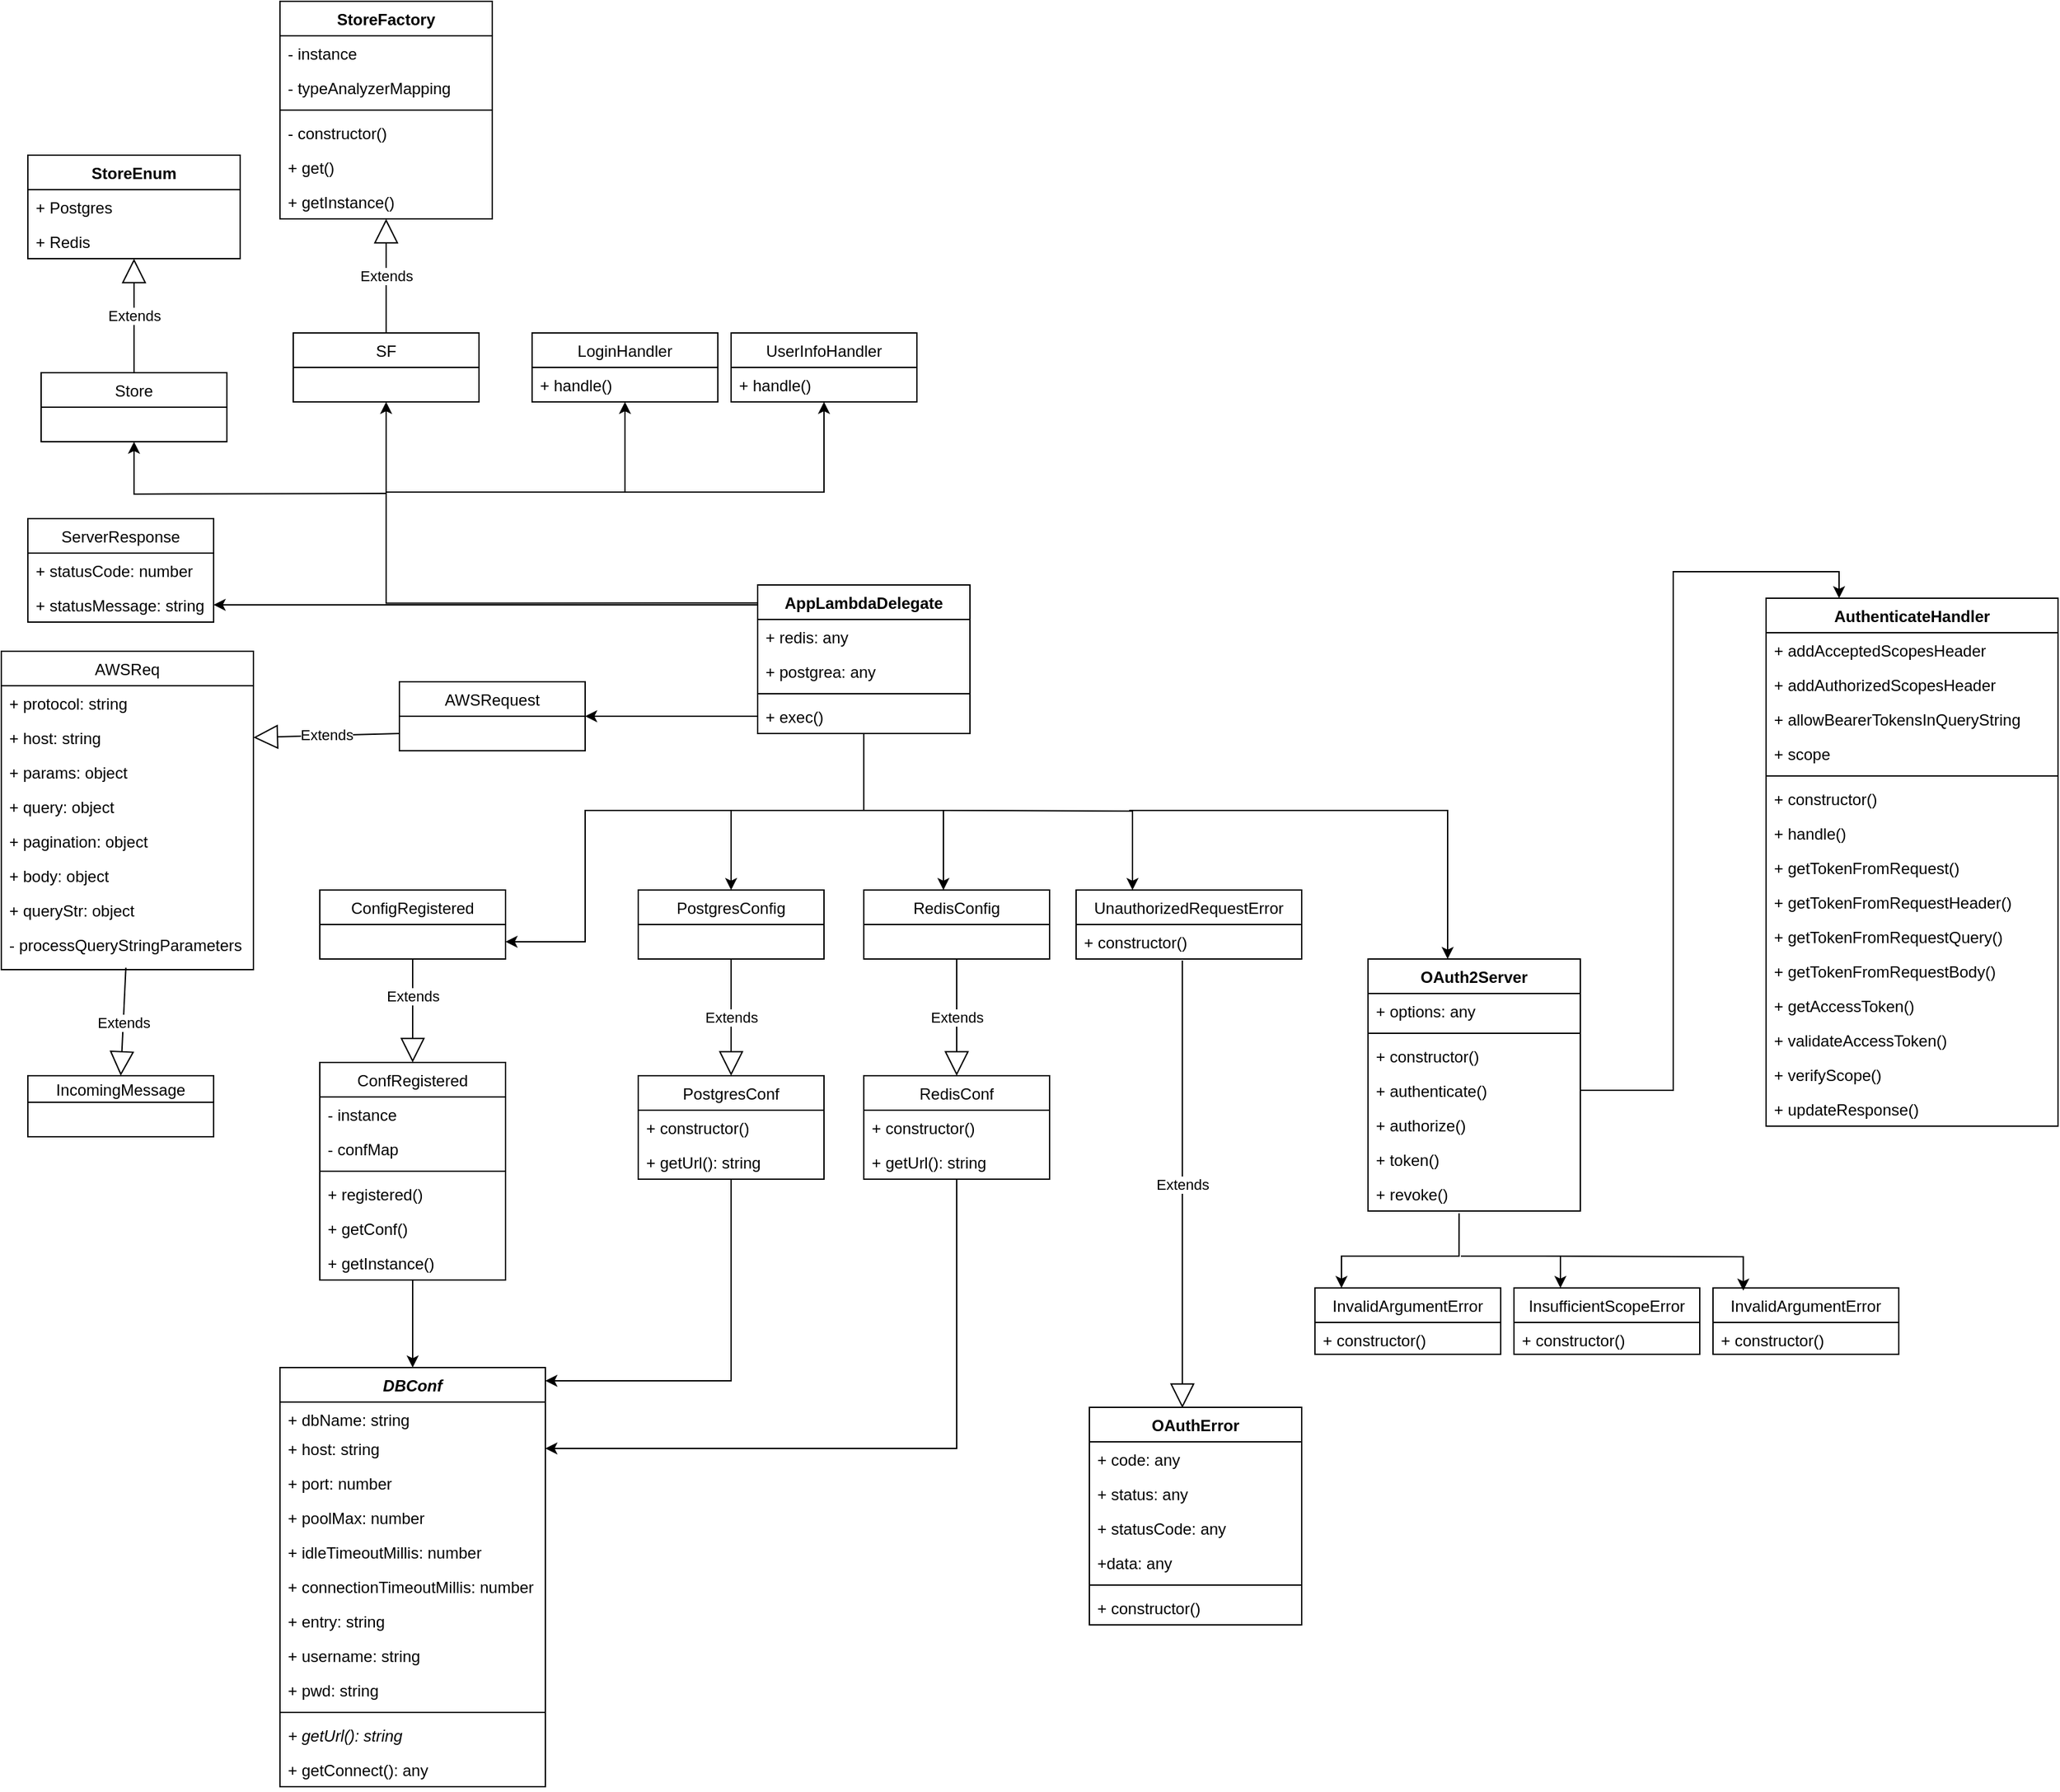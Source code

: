 <mxfile version="14.4.3" type="github">
  <diagram id="e7z7fAhQTNAkRXs3EQxo" name="Page-1">
    <mxGraphModel dx="1688" dy="1941" grid="1" gridSize="10" guides="1" tooltips="1" connect="1" arrows="1" fold="1" page="1" pageScale="1" pageWidth="827" pageHeight="1169" math="0" shadow="0">
      <root>
        <mxCell id="0" />
        <mxCell id="1" parent="0" />
        <mxCell id="GVMw0MtqoF8rpIZD3hR1-55" style="edgeStyle=orthogonalEdgeStyle;rounded=0;orthogonalLoop=1;jettySize=auto;html=1;entryX=1;entryY=0.75;entryDx=0;entryDy=0;" parent="1" target="GVMw0MtqoF8rpIZD3hR1-54" edge="1">
          <mxGeometry relative="1" as="geometry">
            <mxPoint x="220" y="490" as="sourcePoint" />
            <Array as="points">
              <mxPoint x="220" y="490" />
              <mxPoint x="110" y="490" />
              <mxPoint x="110" y="589" />
            </Array>
          </mxGeometry>
        </mxCell>
        <mxCell id="GVMw0MtqoF8rpIZD3hR1-89" style="edgeStyle=orthogonalEdgeStyle;rounded=0;orthogonalLoop=1;jettySize=auto;html=1;" parent="1" source="GVMw0MtqoF8rpIZD3hR1-1" target="GVMw0MtqoF8rpIZD3hR1-88" edge="1">
          <mxGeometry relative="1" as="geometry">
            <Array as="points">
              <mxPoint x="320" y="490" />
              <mxPoint x="220" y="490" />
            </Array>
          </mxGeometry>
        </mxCell>
        <mxCell id="GVMw0MtqoF8rpIZD3hR1-98" style="edgeStyle=orthogonalEdgeStyle;rounded=0;orthogonalLoop=1;jettySize=auto;html=1;" parent="1" edge="1">
          <mxGeometry relative="1" as="geometry">
            <mxPoint x="320" y="490" as="sourcePoint" />
            <Array as="points">
              <mxPoint x="380" y="490" />
              <mxPoint x="380" y="550" />
            </Array>
            <mxPoint x="380" y="550" as="targetPoint" />
          </mxGeometry>
        </mxCell>
        <mxCell id="GVMw0MtqoF8rpIZD3hR1-106" style="edgeStyle=orthogonalEdgeStyle;rounded=0;orthogonalLoop=1;jettySize=auto;html=1;entryX=0.5;entryY=1;entryDx=0;entryDy=0;exitX=0.012;exitY=0.122;exitDx=0;exitDy=0;exitPerimeter=0;" parent="1" target="GVMw0MtqoF8rpIZD3hR1-104" edge="1" source="GVMw0MtqoF8rpIZD3hR1-1">
          <mxGeometry relative="1" as="geometry">
            <mxPoint x="130.0" y="300.0" as="sourcePoint" />
            <Array as="points">
              <mxPoint x="-40" y="334" />
            </Array>
          </mxGeometry>
        </mxCell>
        <mxCell id="GVMw0MtqoF8rpIZD3hR1-161" style="edgeStyle=orthogonalEdgeStyle;rounded=0;orthogonalLoop=1;jettySize=auto;html=1;entryX=0.5;entryY=1;entryDx=0;entryDy=0;" parent="1" target="GVMw0MtqoF8rpIZD3hR1-148" edge="1">
          <mxGeometry relative="1" as="geometry">
            <mxPoint x="-40" y="250" as="sourcePoint" />
            <Array as="points">
              <mxPoint x="140" y="250" />
            </Array>
          </mxGeometry>
        </mxCell>
        <mxCell id="TwmEKm3HrhIpzMKDG5eM-18" style="edgeStyle=orthogonalEdgeStyle;rounded=0;orthogonalLoop=1;jettySize=auto;html=1;" edge="1" parent="1" target="TwmEKm3HrhIpzMKDG5eM-5">
          <mxGeometry relative="1" as="geometry">
            <mxPoint x="520" y="490" as="sourcePoint" />
            <mxPoint x="760" y="660" as="targetPoint" />
            <Array as="points">
              <mxPoint x="760" y="490" />
            </Array>
          </mxGeometry>
        </mxCell>
        <mxCell id="GVMw0MtqoF8rpIZD3hR1-1" value="AppLambdaDelegate" style="swimlane;fontStyle=1;align=center;verticalAlign=top;childLayout=stackLayout;horizontal=1;startSize=26;horizontalStack=0;resizeParent=1;resizeParentMax=0;resizeLast=0;collapsible=1;marginBottom=0;" parent="1" vertex="1">
          <mxGeometry x="240" y="320" width="160" height="112" as="geometry" />
        </mxCell>
        <mxCell id="GVMw0MtqoF8rpIZD3hR1-2" value="+ redis: any&#xa;" style="text;strokeColor=none;fillColor=none;align=left;verticalAlign=top;spacingLeft=4;spacingRight=4;overflow=hidden;rotatable=0;points=[[0,0.5],[1,0.5]];portConstraint=eastwest;" parent="GVMw0MtqoF8rpIZD3hR1-1" vertex="1">
          <mxGeometry y="26" width="160" height="26" as="geometry" />
        </mxCell>
        <mxCell id="GVMw0MtqoF8rpIZD3hR1-5" value="+ postgrea: any" style="text;strokeColor=none;fillColor=none;align=left;verticalAlign=top;spacingLeft=4;spacingRight=4;overflow=hidden;rotatable=0;points=[[0,0.5],[1,0.5]];portConstraint=eastwest;" parent="GVMw0MtqoF8rpIZD3hR1-1" vertex="1">
          <mxGeometry y="52" width="160" height="26" as="geometry" />
        </mxCell>
        <mxCell id="GVMw0MtqoF8rpIZD3hR1-3" value="" style="line;strokeWidth=1;fillColor=none;align=left;verticalAlign=middle;spacingTop=-1;spacingLeft=3;spacingRight=3;rotatable=0;labelPosition=right;points=[];portConstraint=eastwest;" parent="GVMw0MtqoF8rpIZD3hR1-1" vertex="1">
          <mxGeometry y="78" width="160" height="8" as="geometry" />
        </mxCell>
        <mxCell id="GVMw0MtqoF8rpIZD3hR1-4" value="+ exec()" style="text;strokeColor=none;fillColor=none;align=left;verticalAlign=top;spacingLeft=4;spacingRight=4;overflow=hidden;rotatable=0;points=[[0,0.5],[1,0.5]];portConstraint=eastwest;" parent="GVMw0MtqoF8rpIZD3hR1-1" vertex="1">
          <mxGeometry y="86" width="160" height="26" as="geometry" />
        </mxCell>
        <mxCell id="GVMw0MtqoF8rpIZD3hR1-10" style="edgeStyle=orthogonalEdgeStyle;rounded=0;orthogonalLoop=1;jettySize=auto;html=1;entryX=1;entryY=0.5;entryDx=0;entryDy=0;" parent="1" target="GVMw0MtqoF8rpIZD3hR1-20" edge="1">
          <mxGeometry relative="1" as="geometry">
            <mxPoint x="-90" y="335" as="sourcePoint" />
            <mxPoint x="190" y="346" as="targetPoint" />
            <Array as="points">
              <mxPoint x="240" y="335" />
            </Array>
          </mxGeometry>
        </mxCell>
        <mxCell id="GVMw0MtqoF8rpIZD3hR1-29" value="ServerResponse" style="swimlane;fontStyle=0;childLayout=stackLayout;horizontal=1;startSize=26;fillColor=none;horizontalStack=0;resizeParent=1;resizeParentMax=0;resizeLast=0;collapsible=1;marginBottom=0;" parent="1" vertex="1">
          <mxGeometry x="-310" y="270" width="140" height="78" as="geometry" />
        </mxCell>
        <mxCell id="GVMw0MtqoF8rpIZD3hR1-16" value="+ statusCode: number" style="text;strokeColor=none;fillColor=none;align=left;verticalAlign=top;spacingLeft=4;spacingRight=4;overflow=hidden;rotatable=0;points=[[0,0.5],[1,0.5]];portConstraint=eastwest;" parent="GVMw0MtqoF8rpIZD3hR1-29" vertex="1">
          <mxGeometry y="26" width="140" height="26" as="geometry" />
        </mxCell>
        <mxCell id="GVMw0MtqoF8rpIZD3hR1-20" value="+ statusMessage: string" style="text;strokeColor=none;fillColor=none;align=left;verticalAlign=top;spacingLeft=4;spacingRight=4;overflow=hidden;rotatable=0;points=[[0,0.5],[1,0.5]];portConstraint=eastwest;" parent="GVMw0MtqoF8rpIZD3hR1-29" vertex="1">
          <mxGeometry y="52" width="140" height="26" as="geometry" />
        </mxCell>
        <mxCell id="GVMw0MtqoF8rpIZD3hR1-33" value="AWSRequest" style="swimlane;fontStyle=0;childLayout=stackLayout;horizontal=1;startSize=26;fillColor=none;horizontalStack=0;resizeParent=1;resizeParentMax=0;resizeLast=0;collapsible=1;marginBottom=0;" parent="1" vertex="1">
          <mxGeometry x="-30" y="393" width="140" height="52" as="geometry" />
        </mxCell>
        <mxCell id="GVMw0MtqoF8rpIZD3hR1-37" style="edgeStyle=orthogonalEdgeStyle;rounded=0;orthogonalLoop=1;jettySize=auto;html=1;entryX=1;entryY=0.5;entryDx=0;entryDy=0;exitX=0;exitY=0.5;exitDx=0;exitDy=0;" parent="1" source="GVMw0MtqoF8rpIZD3hR1-4" target="GVMw0MtqoF8rpIZD3hR1-33" edge="1">
          <mxGeometry relative="1" as="geometry" />
        </mxCell>
        <mxCell id="GVMw0MtqoF8rpIZD3hR1-38" value="AWSReq" style="swimlane;fontStyle=0;childLayout=stackLayout;horizontal=1;startSize=26;fillColor=none;horizontalStack=0;resizeParent=1;resizeParentMax=0;resizeLast=0;collapsible=1;marginBottom=0;" parent="1" vertex="1">
          <mxGeometry x="-330" y="370" width="190" height="240" as="geometry" />
        </mxCell>
        <mxCell id="GVMw0MtqoF8rpIZD3hR1-39" value="+ protocol: string" style="text;strokeColor=none;fillColor=none;align=left;verticalAlign=top;spacingLeft=4;spacingRight=4;overflow=hidden;rotatable=0;points=[[0,0.5],[1,0.5]];portConstraint=eastwest;" parent="GVMw0MtqoF8rpIZD3hR1-38" vertex="1">
          <mxGeometry y="26" width="190" height="26" as="geometry" />
        </mxCell>
        <mxCell id="GVMw0MtqoF8rpIZD3hR1-40" value="+ host: string&#xa;" style="text;strokeColor=none;fillColor=none;align=left;verticalAlign=top;spacingLeft=4;spacingRight=4;overflow=hidden;rotatable=0;points=[[0,0.5],[1,0.5]];portConstraint=eastwest;" parent="GVMw0MtqoF8rpIZD3hR1-38" vertex="1">
          <mxGeometry y="52" width="190" height="26" as="geometry" />
        </mxCell>
        <mxCell id="GVMw0MtqoF8rpIZD3hR1-41" value="+ params: object" style="text;strokeColor=none;fillColor=none;align=left;verticalAlign=top;spacingLeft=4;spacingRight=4;overflow=hidden;rotatable=0;points=[[0,0.5],[1,0.5]];portConstraint=eastwest;" parent="GVMw0MtqoF8rpIZD3hR1-38" vertex="1">
          <mxGeometry y="78" width="190" height="26" as="geometry" />
        </mxCell>
        <mxCell id="GVMw0MtqoF8rpIZD3hR1-42" value="+ query: object" style="text;strokeColor=none;fillColor=none;align=left;verticalAlign=top;spacingLeft=4;spacingRight=4;overflow=hidden;rotatable=0;points=[[0,0.5],[1,0.5]];portConstraint=eastwest;" parent="GVMw0MtqoF8rpIZD3hR1-38" vertex="1">
          <mxGeometry y="104" width="190" height="26" as="geometry" />
        </mxCell>
        <mxCell id="GVMw0MtqoF8rpIZD3hR1-44" value="+ pagination: object" style="text;strokeColor=none;fillColor=none;align=left;verticalAlign=top;spacingLeft=4;spacingRight=4;overflow=hidden;rotatable=0;points=[[0,0.5],[1,0.5]];portConstraint=eastwest;" parent="GVMw0MtqoF8rpIZD3hR1-38" vertex="1">
          <mxGeometry y="130" width="190" height="26" as="geometry" />
        </mxCell>
        <mxCell id="GVMw0MtqoF8rpIZD3hR1-45" value="+ body: object" style="text;strokeColor=none;fillColor=none;align=left;verticalAlign=top;spacingLeft=4;spacingRight=4;overflow=hidden;rotatable=0;points=[[0,0.5],[1,0.5]];portConstraint=eastwest;" parent="GVMw0MtqoF8rpIZD3hR1-38" vertex="1">
          <mxGeometry y="156" width="190" height="26" as="geometry" />
        </mxCell>
        <mxCell id="GVMw0MtqoF8rpIZD3hR1-46" value="+ queryStr: object" style="text;strokeColor=none;fillColor=none;align=left;verticalAlign=top;spacingLeft=4;spacingRight=4;overflow=hidden;rotatable=0;points=[[0,0.5],[1,0.5]];portConstraint=eastwest;" parent="GVMw0MtqoF8rpIZD3hR1-38" vertex="1">
          <mxGeometry y="182" width="190" height="26" as="geometry" />
        </mxCell>
        <mxCell id="GVMw0MtqoF8rpIZD3hR1-43" value="- processQueryStringParameters" style="text;strokeColor=none;fillColor=none;align=left;verticalAlign=top;spacingLeft=4;spacingRight=4;overflow=hidden;rotatable=0;points=[[0,0.5],[1,0.5]];portConstraint=eastwest;" parent="GVMw0MtqoF8rpIZD3hR1-38" vertex="1">
          <mxGeometry y="208" width="190" height="32" as="geometry" />
        </mxCell>
        <mxCell id="GVMw0MtqoF8rpIZD3hR1-48" value="Extends" style="endArrow=block;endSize=16;endFill=0;html=1;exitX=0;exitY=0.75;exitDx=0;exitDy=0;entryX=1;entryY=0.5;entryDx=0;entryDy=0;" parent="1" source="GVMw0MtqoF8rpIZD3hR1-33" target="GVMw0MtqoF8rpIZD3hR1-40" edge="1">
          <mxGeometry width="160" relative="1" as="geometry">
            <mxPoint x="-80" y="350" as="sourcePoint" />
            <mxPoint x="80" y="350" as="targetPoint" />
          </mxGeometry>
        </mxCell>
        <mxCell id="GVMw0MtqoF8rpIZD3hR1-49" value="IncomingMessage" style="swimlane;fontStyle=0;childLayout=stackLayout;horizontal=1;startSize=20;fillColor=none;horizontalStack=0;resizeParent=1;resizeParentMax=0;resizeLast=0;collapsible=1;marginBottom=0;" parent="1" vertex="1">
          <mxGeometry x="-310" y="690" width="140" height="46" as="geometry" />
        </mxCell>
        <mxCell id="GVMw0MtqoF8rpIZD3hR1-53" value="Extends" style="endArrow=block;endSize=16;endFill=0;html=1;entryX=0.5;entryY=0;entryDx=0;entryDy=0;exitX=0.494;exitY=0.955;exitDx=0;exitDy=0;exitPerimeter=0;" parent="1" source="GVMw0MtqoF8rpIZD3hR1-43" target="GVMw0MtqoF8rpIZD3hR1-49" edge="1">
          <mxGeometry width="160" relative="1" as="geometry">
            <mxPoint x="-180" y="660" as="sourcePoint" />
            <mxPoint x="-60" y="670" as="targetPoint" />
          </mxGeometry>
        </mxCell>
        <mxCell id="GVMw0MtqoF8rpIZD3hR1-54" value="ConfigRegistered" style="swimlane;fontStyle=0;childLayout=stackLayout;horizontal=1;startSize=26;fillColor=none;horizontalStack=0;resizeParent=1;resizeParentMax=0;resizeLast=0;collapsible=1;marginBottom=0;" parent="1" vertex="1">
          <mxGeometry x="-90" y="550" width="140" height="52" as="geometry" />
        </mxCell>
        <mxCell id="GVMw0MtqoF8rpIZD3hR1-86" style="edgeStyle=orthogonalEdgeStyle;rounded=0;orthogonalLoop=1;jettySize=auto;html=1;" parent="1" source="GVMw0MtqoF8rpIZD3hR1-56" target="GVMw0MtqoF8rpIZD3hR1-65" edge="1">
          <mxGeometry relative="1" as="geometry" />
        </mxCell>
        <mxCell id="GVMw0MtqoF8rpIZD3hR1-56" value="ConfRegistered" style="swimlane;fontStyle=0;childLayout=stackLayout;horizontal=1;startSize=26;fillColor=none;horizontalStack=0;resizeParent=1;resizeParentMax=0;resizeLast=0;collapsible=1;marginBottom=0;" parent="1" vertex="1">
          <mxGeometry x="-90" y="680" width="140" height="164" as="geometry" />
        </mxCell>
        <mxCell id="GVMw0MtqoF8rpIZD3hR1-57" value="- instance" style="text;strokeColor=none;fillColor=none;align=left;verticalAlign=top;spacingLeft=4;spacingRight=4;overflow=hidden;rotatable=0;points=[[0,0.5],[1,0.5]];portConstraint=eastwest;" parent="GVMw0MtqoF8rpIZD3hR1-56" vertex="1">
          <mxGeometry y="26" width="140" height="26" as="geometry" />
        </mxCell>
        <mxCell id="GVMw0MtqoF8rpIZD3hR1-58" value="- confMap" style="text;strokeColor=none;fillColor=none;align=left;verticalAlign=top;spacingLeft=4;spacingRight=4;overflow=hidden;rotatable=0;points=[[0,0.5],[1,0.5]];portConstraint=eastwest;" parent="GVMw0MtqoF8rpIZD3hR1-56" vertex="1">
          <mxGeometry y="52" width="140" height="26" as="geometry" />
        </mxCell>
        <mxCell id="GVMw0MtqoF8rpIZD3hR1-61" value="" style="line;strokeWidth=1;fillColor=none;align=left;verticalAlign=middle;spacingTop=-1;spacingLeft=3;spacingRight=3;rotatable=0;labelPosition=right;points=[];portConstraint=eastwest;" parent="GVMw0MtqoF8rpIZD3hR1-56" vertex="1">
          <mxGeometry y="78" width="140" height="8" as="geometry" />
        </mxCell>
        <mxCell id="GVMw0MtqoF8rpIZD3hR1-62" value="+ registered()" style="text;strokeColor=none;fillColor=none;align=left;verticalAlign=top;spacingLeft=4;spacingRight=4;overflow=hidden;rotatable=0;points=[[0,0.5],[1,0.5]];portConstraint=eastwest;" parent="GVMw0MtqoF8rpIZD3hR1-56" vertex="1">
          <mxGeometry y="86" width="140" height="26" as="geometry" />
        </mxCell>
        <mxCell id="GVMw0MtqoF8rpIZD3hR1-63" value="+ getConf()&#xa;&#xa;" style="text;strokeColor=none;fillColor=none;align=left;verticalAlign=top;spacingLeft=4;spacingRight=4;overflow=hidden;rotatable=0;points=[[0,0.5],[1,0.5]];portConstraint=eastwest;" parent="GVMw0MtqoF8rpIZD3hR1-56" vertex="1">
          <mxGeometry y="112" width="140" height="26" as="geometry" />
        </mxCell>
        <mxCell id="GVMw0MtqoF8rpIZD3hR1-64" value="+ getInstance()&#xa;&#xa;" style="text;strokeColor=none;fillColor=none;align=left;verticalAlign=top;spacingLeft=4;spacingRight=4;overflow=hidden;rotatable=0;points=[[0,0.5],[1,0.5]];portConstraint=eastwest;" parent="GVMw0MtqoF8rpIZD3hR1-56" vertex="1">
          <mxGeometry y="138" width="140" height="26" as="geometry" />
        </mxCell>
        <mxCell id="GVMw0MtqoF8rpIZD3hR1-60" value="Extends" style="endArrow=block;endSize=16;endFill=0;html=1;exitX=0.5;exitY=1;exitDx=0;exitDy=0;entryX=0.5;entryY=0;entryDx=0;entryDy=0;" parent="1" source="GVMw0MtqoF8rpIZD3hR1-54" target="GVMw0MtqoF8rpIZD3hR1-56" edge="1">
          <mxGeometry x="-0.282" width="160" relative="1" as="geometry">
            <mxPoint x="30" y="550" as="sourcePoint" />
            <mxPoint x="190" y="550" as="targetPoint" />
            <mxPoint as="offset" />
          </mxGeometry>
        </mxCell>
        <mxCell id="GVMw0MtqoF8rpIZD3hR1-65" value="DBConf" style="swimlane;fontStyle=3;align=center;verticalAlign=top;childLayout=stackLayout;horizontal=1;startSize=26;horizontalStack=0;resizeParent=1;resizeParentMax=0;resizeLast=0;collapsible=1;marginBottom=0;shadow=0;" parent="1" vertex="1">
          <mxGeometry x="-120" y="910" width="200" height="316" as="geometry" />
        </mxCell>
        <mxCell id="GVMw0MtqoF8rpIZD3hR1-66" value="+ dbName: string" style="text;strokeColor=none;fillColor=none;align=left;verticalAlign=top;spacingLeft=4;spacingRight=4;overflow=hidden;rotatable=0;points=[[0,0.5],[1,0.5]];portConstraint=eastwest;" parent="GVMw0MtqoF8rpIZD3hR1-65" vertex="1">
          <mxGeometry y="26" width="200" height="22" as="geometry" />
        </mxCell>
        <mxCell id="GVMw0MtqoF8rpIZD3hR1-79" value="+ host: string" style="text;strokeColor=none;fillColor=none;align=left;verticalAlign=top;spacingLeft=4;spacingRight=4;overflow=hidden;rotatable=0;points=[[0,0.5],[1,0.5]];portConstraint=eastwest;shadow=0;" parent="GVMw0MtqoF8rpIZD3hR1-65" vertex="1">
          <mxGeometry y="48" width="200" height="26" as="geometry" />
        </mxCell>
        <mxCell id="GVMw0MtqoF8rpIZD3hR1-84" value="+ port: number" style="text;strokeColor=none;fillColor=none;align=left;verticalAlign=top;spacingLeft=4;spacingRight=4;overflow=hidden;rotatable=0;points=[[0,0.5],[1,0.5]];portConstraint=eastwest;shadow=0;" parent="GVMw0MtqoF8rpIZD3hR1-65" vertex="1">
          <mxGeometry y="74" width="200" height="26" as="geometry" />
        </mxCell>
        <mxCell id="GVMw0MtqoF8rpIZD3hR1-85" value="+ poolMax: number" style="text;strokeColor=none;fillColor=none;align=left;verticalAlign=top;spacingLeft=4;spacingRight=4;overflow=hidden;rotatable=0;points=[[0,0.5],[1,0.5]];portConstraint=eastwest;shadow=0;" parent="GVMw0MtqoF8rpIZD3hR1-65" vertex="1">
          <mxGeometry y="100" width="200" height="26" as="geometry" />
        </mxCell>
        <mxCell id="GVMw0MtqoF8rpIZD3hR1-80" value="+ idleTimeoutMillis: number" style="text;strokeColor=none;fillColor=none;align=left;verticalAlign=top;spacingLeft=4;spacingRight=4;overflow=hidden;rotatable=0;points=[[0,0.5],[1,0.5]];portConstraint=eastwest;shadow=0;" parent="GVMw0MtqoF8rpIZD3hR1-65" vertex="1">
          <mxGeometry y="126" width="200" height="26" as="geometry" />
        </mxCell>
        <mxCell id="GVMw0MtqoF8rpIZD3hR1-83" value="+ connectionTimeoutMillis: number" style="text;strokeColor=none;fillColor=none;align=left;verticalAlign=top;spacingLeft=4;spacingRight=4;overflow=hidden;rotatable=0;points=[[0,0.5],[1,0.5]];portConstraint=eastwest;shadow=0;" parent="GVMw0MtqoF8rpIZD3hR1-65" vertex="1">
          <mxGeometry y="152" width="200" height="26" as="geometry" />
        </mxCell>
        <mxCell id="GVMw0MtqoF8rpIZD3hR1-82" value="+ entry: string" style="text;strokeColor=none;fillColor=none;align=left;verticalAlign=top;spacingLeft=4;spacingRight=4;overflow=hidden;rotatable=0;points=[[0,0.5],[1,0.5]];portConstraint=eastwest;shadow=0;" parent="GVMw0MtqoF8rpIZD3hR1-65" vertex="1">
          <mxGeometry y="178" width="200" height="26" as="geometry" />
        </mxCell>
        <mxCell id="GVMw0MtqoF8rpIZD3hR1-81" value="+ username: string" style="text;strokeColor=none;fillColor=none;align=left;verticalAlign=top;spacingLeft=4;spacingRight=4;overflow=hidden;rotatable=0;points=[[0,0.5],[1,0.5]];portConstraint=eastwest;shadow=0;" parent="GVMw0MtqoF8rpIZD3hR1-65" vertex="1">
          <mxGeometry y="204" width="200" height="26" as="geometry" />
        </mxCell>
        <mxCell id="GVMw0MtqoF8rpIZD3hR1-77" value="+ pwd: string" style="text;strokeColor=none;fillColor=none;align=left;verticalAlign=top;spacingLeft=4;spacingRight=4;overflow=hidden;rotatable=0;points=[[0,0.5],[1,0.5]];portConstraint=eastwest;shadow=0;" parent="GVMw0MtqoF8rpIZD3hR1-65" vertex="1">
          <mxGeometry y="230" width="200" height="26" as="geometry" />
        </mxCell>
        <mxCell id="GVMw0MtqoF8rpIZD3hR1-67" value="" style="line;strokeWidth=1;fillColor=none;align=left;verticalAlign=middle;spacingTop=-1;spacingLeft=3;spacingRight=3;rotatable=0;labelPosition=right;points=[];portConstraint=eastwest;" parent="GVMw0MtqoF8rpIZD3hR1-65" vertex="1">
          <mxGeometry y="256" width="200" height="8" as="geometry" />
        </mxCell>
        <mxCell id="GVMw0MtqoF8rpIZD3hR1-68" value="+ getUrl(): string" style="text;strokeColor=none;fillColor=none;align=left;verticalAlign=top;spacingLeft=4;spacingRight=4;overflow=hidden;rotatable=0;points=[[0,0.5],[1,0.5]];portConstraint=eastwest;fontStyle=2" parent="GVMw0MtqoF8rpIZD3hR1-65" vertex="1">
          <mxGeometry y="264" width="200" height="26" as="geometry" />
        </mxCell>
        <mxCell id="GVMw0MtqoF8rpIZD3hR1-76" value="+ getConnect(): any" style="text;strokeColor=none;fillColor=none;align=left;verticalAlign=top;spacingLeft=4;spacingRight=4;overflow=hidden;rotatable=0;points=[[0,0.5],[1,0.5]];portConstraint=eastwest;shadow=0;" parent="GVMw0MtqoF8rpIZD3hR1-65" vertex="1">
          <mxGeometry y="290" width="200" height="26" as="geometry" />
        </mxCell>
        <mxCell id="GVMw0MtqoF8rpIZD3hR1-88" value="PostgresConfig" style="swimlane;fontStyle=0;childLayout=stackLayout;horizontal=1;startSize=26;fillColor=none;horizontalStack=0;resizeParent=1;resizeParentMax=0;resizeLast=0;collapsible=1;marginBottom=0;" parent="1" vertex="1">
          <mxGeometry x="150" y="550" width="140" height="52" as="geometry" />
        </mxCell>
        <mxCell id="GVMw0MtqoF8rpIZD3hR1-95" style="edgeStyle=orthogonalEdgeStyle;rounded=0;orthogonalLoop=1;jettySize=auto;html=1;" parent="1" source="GVMw0MtqoF8rpIZD3hR1-90" edge="1">
          <mxGeometry relative="1" as="geometry">
            <mxPoint x="80" y="920" as="targetPoint" />
            <Array as="points">
              <mxPoint x="220" y="920" />
              <mxPoint x="80" y="920" />
            </Array>
          </mxGeometry>
        </mxCell>
        <mxCell id="GVMw0MtqoF8rpIZD3hR1-90" value="PostgresConf" style="swimlane;fontStyle=0;childLayout=stackLayout;horizontal=1;startSize=26;fillColor=none;horizontalStack=0;resizeParent=1;resizeParentMax=0;resizeLast=0;collapsible=1;marginBottom=0;shadow=0;" parent="1" vertex="1">
          <mxGeometry x="150" y="690" width="140" height="78" as="geometry" />
        </mxCell>
        <mxCell id="GVMw0MtqoF8rpIZD3hR1-91" value="+ constructor()" style="text;strokeColor=none;fillColor=none;align=left;verticalAlign=top;spacingLeft=4;spacingRight=4;overflow=hidden;rotatable=0;points=[[0,0.5],[1,0.5]];portConstraint=eastwest;" parent="GVMw0MtqoF8rpIZD3hR1-90" vertex="1">
          <mxGeometry y="26" width="140" height="26" as="geometry" />
        </mxCell>
        <mxCell id="GVMw0MtqoF8rpIZD3hR1-92" value="+ getUrl(): string" style="text;strokeColor=none;fillColor=none;align=left;verticalAlign=top;spacingLeft=4;spacingRight=4;overflow=hidden;rotatable=0;points=[[0,0.5],[1,0.5]];portConstraint=eastwest;" parent="GVMw0MtqoF8rpIZD3hR1-90" vertex="1">
          <mxGeometry y="52" width="140" height="26" as="geometry" />
        </mxCell>
        <mxCell id="GVMw0MtqoF8rpIZD3hR1-94" value="Extends" style="endArrow=block;endSize=16;endFill=0;html=1;exitX=0.5;exitY=1;exitDx=0;exitDy=0;entryX=0.5;entryY=0;entryDx=0;entryDy=0;" parent="1" source="GVMw0MtqoF8rpIZD3hR1-88" target="GVMw0MtqoF8rpIZD3hR1-90" edge="1">
          <mxGeometry width="160" relative="1" as="geometry">
            <mxPoint x="60" y="670" as="sourcePoint" />
            <mxPoint x="220" y="670" as="targetPoint" />
          </mxGeometry>
        </mxCell>
        <mxCell id="GVMw0MtqoF8rpIZD3hR1-97" value="RedisConfig" style="swimlane;fontStyle=0;childLayout=stackLayout;horizontal=1;startSize=26;fillColor=none;horizontalStack=0;resizeParent=1;resizeParentMax=0;resizeLast=0;collapsible=1;marginBottom=0;" parent="1" vertex="1">
          <mxGeometry x="320" y="550" width="140" height="52" as="geometry" />
        </mxCell>
        <mxCell id="GVMw0MtqoF8rpIZD3hR1-103" style="edgeStyle=orthogonalEdgeStyle;rounded=0;orthogonalLoop=1;jettySize=auto;html=1;entryX=1;entryY=0.5;entryDx=0;entryDy=0;" parent="1" source="GVMw0MtqoF8rpIZD3hR1-99" target="GVMw0MtqoF8rpIZD3hR1-79" edge="1">
          <mxGeometry relative="1" as="geometry">
            <mxPoint x="220" y="880" as="targetPoint" />
            <Array as="points">
              <mxPoint x="390" y="971" />
            </Array>
          </mxGeometry>
        </mxCell>
        <mxCell id="GVMw0MtqoF8rpIZD3hR1-99" value="RedisConf" style="swimlane;fontStyle=0;childLayout=stackLayout;horizontal=1;startSize=26;fillColor=none;horizontalStack=0;resizeParent=1;resizeParentMax=0;resizeLast=0;collapsible=1;marginBottom=0;shadow=0;" parent="1" vertex="1">
          <mxGeometry x="320" y="690" width="140" height="78" as="geometry" />
        </mxCell>
        <mxCell id="GVMw0MtqoF8rpIZD3hR1-100" value="+ constructor()" style="text;strokeColor=none;fillColor=none;align=left;verticalAlign=top;spacingLeft=4;spacingRight=4;overflow=hidden;rotatable=0;points=[[0,0.5],[1,0.5]];portConstraint=eastwest;" parent="GVMw0MtqoF8rpIZD3hR1-99" vertex="1">
          <mxGeometry y="26" width="140" height="26" as="geometry" />
        </mxCell>
        <mxCell id="GVMw0MtqoF8rpIZD3hR1-101" value="+ getUrl(): string" style="text;strokeColor=none;fillColor=none;align=left;verticalAlign=top;spacingLeft=4;spacingRight=4;overflow=hidden;rotatable=0;points=[[0,0.5],[1,0.5]];portConstraint=eastwest;" parent="GVMw0MtqoF8rpIZD3hR1-99" vertex="1">
          <mxGeometry y="52" width="140" height="26" as="geometry" />
        </mxCell>
        <mxCell id="GVMw0MtqoF8rpIZD3hR1-102" value="Extends" style="endArrow=block;endSize=16;endFill=0;html=1;exitX=0.5;exitY=1;exitDx=0;exitDy=0;entryX=0.5;entryY=0;entryDx=0;entryDy=0;" parent="1" target="GVMw0MtqoF8rpIZD3hR1-99" edge="1">
          <mxGeometry width="160" relative="1" as="geometry">
            <mxPoint x="390" y="602.0" as="sourcePoint" />
            <mxPoint x="390" y="670" as="targetPoint" />
          </mxGeometry>
        </mxCell>
        <mxCell id="GVMw0MtqoF8rpIZD3hR1-104" value="SF" style="swimlane;fontStyle=0;childLayout=stackLayout;horizontal=1;startSize=26;fillColor=none;horizontalStack=0;resizeParent=1;resizeParentMax=0;resizeLast=0;collapsible=1;marginBottom=0;" parent="1" vertex="1">
          <mxGeometry x="-110" y="130" width="140" height="52" as="geometry" />
        </mxCell>
        <mxCell id="GVMw0MtqoF8rpIZD3hR1-110" value="Extends" style="endArrow=block;endSize=16;endFill=0;html=1;exitX=0.5;exitY=0;exitDx=0;exitDy=0;" parent="1" source="GVMw0MtqoF8rpIZD3hR1-104" target="GVMw0MtqoF8rpIZD3hR1-118" edge="1">
          <mxGeometry width="160" relative="1" as="geometry">
            <mxPoint x="-30" y="130" as="sourcePoint" />
            <mxPoint x="-40" y="30" as="targetPoint" />
          </mxGeometry>
        </mxCell>
        <mxCell id="GVMw0MtqoF8rpIZD3hR1-111" value="StoreFactory" style="swimlane;fontStyle=1;align=center;verticalAlign=top;childLayout=stackLayout;horizontal=1;startSize=26;horizontalStack=0;resizeParent=1;resizeParentMax=0;resizeLast=0;collapsible=1;marginBottom=0;shadow=0;" parent="1" vertex="1">
          <mxGeometry x="-120" y="-120" width="160" height="164" as="geometry" />
        </mxCell>
        <mxCell id="GVMw0MtqoF8rpIZD3hR1-117" value="- instance" style="text;strokeColor=none;fillColor=none;align=left;verticalAlign=top;spacingLeft=4;spacingRight=4;overflow=hidden;rotatable=0;points=[[0,0.5],[1,0.5]];portConstraint=eastwest;shadow=0;" parent="GVMw0MtqoF8rpIZD3hR1-111" vertex="1">
          <mxGeometry y="26" width="160" height="26" as="geometry" />
        </mxCell>
        <mxCell id="GVMw0MtqoF8rpIZD3hR1-119" value="- typeAnalyzerMapping" style="text;strokeColor=none;fillColor=none;align=left;verticalAlign=top;spacingLeft=4;spacingRight=4;overflow=hidden;rotatable=0;points=[[0,0.5],[1,0.5]];portConstraint=eastwest;shadow=0;" parent="GVMw0MtqoF8rpIZD3hR1-111" vertex="1">
          <mxGeometry y="52" width="160" height="26" as="geometry" />
        </mxCell>
        <mxCell id="GVMw0MtqoF8rpIZD3hR1-113" value="" style="line;strokeWidth=1;fillColor=none;align=left;verticalAlign=middle;spacingTop=-1;spacingLeft=3;spacingRight=3;rotatable=0;labelPosition=right;points=[];portConstraint=eastwest;" parent="GVMw0MtqoF8rpIZD3hR1-111" vertex="1">
          <mxGeometry y="78" width="160" height="8" as="geometry" />
        </mxCell>
        <mxCell id="GVMw0MtqoF8rpIZD3hR1-114" value="- constructor()" style="text;strokeColor=none;fillColor=none;align=left;verticalAlign=top;spacingLeft=4;spacingRight=4;overflow=hidden;rotatable=0;points=[[0,0.5],[1,0.5]];portConstraint=eastwest;" parent="GVMw0MtqoF8rpIZD3hR1-111" vertex="1">
          <mxGeometry y="86" width="160" height="26" as="geometry" />
        </mxCell>
        <mxCell id="GVMw0MtqoF8rpIZD3hR1-121" value="+ get()" style="text;strokeColor=none;fillColor=none;align=left;verticalAlign=top;spacingLeft=4;spacingRight=4;overflow=hidden;rotatable=0;points=[[0,0.5],[1,0.5]];portConstraint=eastwest;shadow=0;" parent="GVMw0MtqoF8rpIZD3hR1-111" vertex="1">
          <mxGeometry y="112" width="160" height="26" as="geometry" />
        </mxCell>
        <mxCell id="GVMw0MtqoF8rpIZD3hR1-118" value="+ getInstance()" style="text;strokeColor=none;fillColor=none;align=left;verticalAlign=top;spacingLeft=4;spacingRight=4;overflow=hidden;rotatable=0;points=[[0,0.5],[1,0.5]];portConstraint=eastwest;shadow=0;" parent="GVMw0MtqoF8rpIZD3hR1-111" vertex="1">
          <mxGeometry y="138" width="160" height="26" as="geometry" />
        </mxCell>
        <mxCell id="GVMw0MtqoF8rpIZD3hR1-122" style="edgeStyle=orthogonalEdgeStyle;rounded=0;orthogonalLoop=1;jettySize=auto;html=1;entryX=0.5;entryY=1;entryDx=0;entryDy=0;" parent="1" target="GVMw0MtqoF8rpIZD3hR1-123" edge="1">
          <mxGeometry relative="1" as="geometry">
            <mxPoint x="-40" y="251" as="sourcePoint" />
          </mxGeometry>
        </mxCell>
        <mxCell id="GVMw0MtqoF8rpIZD3hR1-123" value="Store" style="swimlane;fontStyle=0;childLayout=stackLayout;horizontal=1;startSize=26;fillColor=none;horizontalStack=0;resizeParent=1;resizeParentMax=0;resizeLast=0;collapsible=1;marginBottom=0;" parent="1" vertex="1">
          <mxGeometry x="-300" y="160" width="140" height="52" as="geometry" />
        </mxCell>
        <mxCell id="GVMw0MtqoF8rpIZD3hR1-124" value="Extends" style="endArrow=block;endSize=16;endFill=0;html=1;exitX=0.5;exitY=0;exitDx=0;exitDy=0;" parent="1" source="GVMw0MtqoF8rpIZD3hR1-123" edge="1">
          <mxGeometry width="160" relative="1" as="geometry">
            <mxPoint x="-220" y="160" as="sourcePoint" />
            <mxPoint x="-230.0" y="74" as="targetPoint" />
          </mxGeometry>
        </mxCell>
        <mxCell id="GVMw0MtqoF8rpIZD3hR1-125" value="StoreEnum" style="swimlane;fontStyle=1;align=center;verticalAlign=top;childLayout=stackLayout;horizontal=1;startSize=26;horizontalStack=0;resizeParent=1;resizeParentMax=0;resizeLast=0;collapsible=1;marginBottom=0;shadow=0;" parent="1" vertex="1">
          <mxGeometry x="-310" y="-4" width="160" height="78" as="geometry" />
        </mxCell>
        <mxCell id="GVMw0MtqoF8rpIZD3hR1-126" value="+ Postgres" style="text;strokeColor=none;fillColor=none;align=left;verticalAlign=top;spacingLeft=4;spacingRight=4;overflow=hidden;rotatable=0;points=[[0,0.5],[1,0.5]];portConstraint=eastwest;shadow=0;" parent="GVMw0MtqoF8rpIZD3hR1-125" vertex="1">
          <mxGeometry y="26" width="160" height="26" as="geometry" />
        </mxCell>
        <mxCell id="GVMw0MtqoF8rpIZD3hR1-127" value="+ Redis" style="text;strokeColor=none;fillColor=none;align=left;verticalAlign=top;spacingLeft=4;spacingRight=4;overflow=hidden;rotatable=0;points=[[0,0.5],[1,0.5]];portConstraint=eastwest;shadow=0;" parent="GVMw0MtqoF8rpIZD3hR1-125" vertex="1">
          <mxGeometry y="52" width="160" height="26" as="geometry" />
        </mxCell>
        <mxCell id="GVMw0MtqoF8rpIZD3hR1-132" value="UnauthorizedRequestError" style="swimlane;fontStyle=0;childLayout=stackLayout;horizontal=1;startSize=26;fillColor=none;horizontalStack=0;resizeParent=1;resizeParentMax=0;resizeLast=0;collapsible=1;marginBottom=0;shadow=0;" parent="1" vertex="1">
          <mxGeometry x="480" y="550" width="170" height="52" as="geometry" />
        </mxCell>
        <mxCell id="GVMw0MtqoF8rpIZD3hR1-133" value="+ constructor()" style="text;strokeColor=none;fillColor=none;align=left;verticalAlign=top;spacingLeft=4;spacingRight=4;overflow=hidden;rotatable=0;points=[[0,0.5],[1,0.5]];portConstraint=eastwest;" parent="GVMw0MtqoF8rpIZD3hR1-132" vertex="1">
          <mxGeometry y="26" width="170" height="26" as="geometry" />
        </mxCell>
        <mxCell id="GVMw0MtqoF8rpIZD3hR1-140" value="Extends" style="endArrow=block;endSize=16;endFill=0;html=1;exitX=0.471;exitY=1.044;exitDx=0;exitDy=0;entryX=0.438;entryY=0.003;entryDx=0;entryDy=0;exitPerimeter=0;entryPerimeter=0;" parent="1" source="GVMw0MtqoF8rpIZD3hR1-133" edge="1" target="GVMw0MtqoF8rpIZD3hR1-141">
          <mxGeometry width="160" relative="1" as="geometry">
            <mxPoint x="562.79" y="849.998" as="sourcePoint" />
            <mxPoint x="565" y="937.01" as="targetPoint" />
          </mxGeometry>
        </mxCell>
        <mxCell id="GVMw0MtqoF8rpIZD3hR1-141" value="OAuthError" style="swimlane;fontStyle=1;align=center;verticalAlign=top;childLayout=stackLayout;horizontal=1;startSize=26;horizontalStack=0;resizeParent=1;resizeParentMax=0;resizeLast=0;collapsible=1;marginBottom=0;shadow=0;" parent="1" vertex="1">
          <mxGeometry x="490" y="940" width="160" height="164" as="geometry" />
        </mxCell>
        <mxCell id="GVMw0MtqoF8rpIZD3hR1-142" value="+ code: any" style="text;strokeColor=none;fillColor=none;align=left;verticalAlign=top;spacingLeft=4;spacingRight=4;overflow=hidden;rotatable=0;points=[[0,0.5],[1,0.5]];portConstraint=eastwest;" parent="GVMw0MtqoF8rpIZD3hR1-141" vertex="1">
          <mxGeometry y="26" width="160" height="26" as="geometry" />
        </mxCell>
        <mxCell id="GVMw0MtqoF8rpIZD3hR1-145" value="+ status: any" style="text;strokeColor=none;fillColor=none;align=left;verticalAlign=top;spacingLeft=4;spacingRight=4;overflow=hidden;rotatable=0;points=[[0,0.5],[1,0.5]];portConstraint=eastwest;shadow=0;" parent="GVMw0MtqoF8rpIZD3hR1-141" vertex="1">
          <mxGeometry y="52" width="160" height="26" as="geometry" />
        </mxCell>
        <mxCell id="GVMw0MtqoF8rpIZD3hR1-146" value="+ statusCode: any" style="text;strokeColor=none;fillColor=none;align=left;verticalAlign=top;spacingLeft=4;spacingRight=4;overflow=hidden;rotatable=0;points=[[0,0.5],[1,0.5]];portConstraint=eastwest;shadow=0;" parent="GVMw0MtqoF8rpIZD3hR1-141" vertex="1">
          <mxGeometry y="78" width="160" height="26" as="geometry" />
        </mxCell>
        <mxCell id="GVMw0MtqoF8rpIZD3hR1-147" value="+data: any" style="text;strokeColor=none;fillColor=none;align=left;verticalAlign=top;spacingLeft=4;spacingRight=4;overflow=hidden;rotatable=0;points=[[0,0.5],[1,0.5]];portConstraint=eastwest;shadow=0;" parent="GVMw0MtqoF8rpIZD3hR1-141" vertex="1">
          <mxGeometry y="104" width="160" height="26" as="geometry" />
        </mxCell>
        <mxCell id="GVMw0MtqoF8rpIZD3hR1-143" value="" style="line;strokeWidth=1;fillColor=none;align=left;verticalAlign=middle;spacingTop=-1;spacingLeft=3;spacingRight=3;rotatable=0;labelPosition=right;points=[];portConstraint=eastwest;" parent="GVMw0MtqoF8rpIZD3hR1-141" vertex="1">
          <mxGeometry y="130" width="160" height="8" as="geometry" />
        </mxCell>
        <mxCell id="GVMw0MtqoF8rpIZD3hR1-144" value="+ constructor()" style="text;strokeColor=none;fillColor=none;align=left;verticalAlign=top;spacingLeft=4;spacingRight=4;overflow=hidden;rotatable=0;points=[[0,0.5],[1,0.5]];portConstraint=eastwest;" parent="GVMw0MtqoF8rpIZD3hR1-141" vertex="1">
          <mxGeometry y="138" width="160" height="26" as="geometry" />
        </mxCell>
        <mxCell id="GVMw0MtqoF8rpIZD3hR1-148" value="LoginHandler" style="swimlane;fontStyle=0;childLayout=stackLayout;horizontal=1;startSize=26;fillColor=none;horizontalStack=0;resizeParent=1;resizeParentMax=0;resizeLast=0;collapsible=1;marginBottom=0;shadow=0;" parent="1" vertex="1">
          <mxGeometry x="70" y="130" width="140" height="52" as="geometry" />
        </mxCell>
        <mxCell id="GVMw0MtqoF8rpIZD3hR1-169" value="+ handle()" style="text;strokeColor=none;fillColor=none;align=left;verticalAlign=top;spacingLeft=4;spacingRight=4;overflow=hidden;rotatable=0;points=[[0,0.5],[1,0.5]];portConstraint=eastwest;shadow=0;" parent="GVMw0MtqoF8rpIZD3hR1-148" vertex="1">
          <mxGeometry y="26" width="140" height="26" as="geometry" />
        </mxCell>
        <mxCell id="GVMw0MtqoF8rpIZD3hR1-170" style="edgeStyle=orthogonalEdgeStyle;rounded=0;orthogonalLoop=1;jettySize=auto;html=1;" parent="1" target="GVMw0MtqoF8rpIZD3hR1-172" edge="1">
          <mxGeometry relative="1" as="geometry">
            <mxPoint x="-30" y="250" as="sourcePoint" />
            <Array as="points">
              <mxPoint x="290" y="250" />
            </Array>
            <mxPoint x="257.98" y="182.494" as="targetPoint" />
          </mxGeometry>
        </mxCell>
        <mxCell id="GVMw0MtqoF8rpIZD3hR1-171" value="UserInfoHandler" style="swimlane;fontStyle=0;childLayout=stackLayout;horizontal=1;startSize=26;fillColor=none;horizontalStack=0;resizeParent=1;resizeParentMax=0;resizeLast=0;collapsible=1;marginBottom=0;shadow=0;" parent="1" vertex="1">
          <mxGeometry x="220" y="130" width="140" height="52" as="geometry" />
        </mxCell>
        <mxCell id="GVMw0MtqoF8rpIZD3hR1-172" value="+ handle()" style="text;strokeColor=none;fillColor=none;align=left;verticalAlign=top;spacingLeft=4;spacingRight=4;overflow=hidden;rotatable=0;points=[[0,0.5],[1,0.5]];portConstraint=eastwest;shadow=0;" parent="GVMw0MtqoF8rpIZD3hR1-171" vertex="1">
          <mxGeometry y="26" width="140" height="26" as="geometry" />
        </mxCell>
        <mxCell id="TwmEKm3HrhIpzMKDG5eM-5" value="OAuth2Server" style="swimlane;fontStyle=1;align=center;verticalAlign=top;childLayout=stackLayout;horizontal=1;startSize=26;horizontalStack=0;resizeParent=1;resizeParentMax=0;resizeLast=0;collapsible=1;marginBottom=0;" vertex="1" parent="1">
          <mxGeometry x="700" y="602" width="160" height="190" as="geometry" />
        </mxCell>
        <mxCell id="TwmEKm3HrhIpzMKDG5eM-6" value="+ options: any" style="text;strokeColor=none;fillColor=none;align=left;verticalAlign=top;spacingLeft=4;spacingRight=4;overflow=hidden;rotatable=0;points=[[0,0.5],[1,0.5]];portConstraint=eastwest;" vertex="1" parent="TwmEKm3HrhIpzMKDG5eM-5">
          <mxGeometry y="26" width="160" height="26" as="geometry" />
        </mxCell>
        <mxCell id="TwmEKm3HrhIpzMKDG5eM-7" value="" style="line;strokeWidth=1;fillColor=none;align=left;verticalAlign=middle;spacingTop=-1;spacingLeft=3;spacingRight=3;rotatable=0;labelPosition=right;points=[];portConstraint=eastwest;" vertex="1" parent="TwmEKm3HrhIpzMKDG5eM-5">
          <mxGeometry y="52" width="160" height="8" as="geometry" />
        </mxCell>
        <mxCell id="TwmEKm3HrhIpzMKDG5eM-8" value="+ constructor()" style="text;strokeColor=none;fillColor=none;align=left;verticalAlign=top;spacingLeft=4;spacingRight=4;overflow=hidden;rotatable=0;points=[[0,0.5],[1,0.5]];portConstraint=eastwest;" vertex="1" parent="TwmEKm3HrhIpzMKDG5eM-5">
          <mxGeometry y="60" width="160" height="26" as="geometry" />
        </mxCell>
        <mxCell id="TwmEKm3HrhIpzMKDG5eM-10" value="+ authenticate()" style="text;strokeColor=none;fillColor=none;align=left;verticalAlign=top;spacingLeft=4;spacingRight=4;overflow=hidden;rotatable=0;points=[[0,0.5],[1,0.5]];portConstraint=eastwest;" vertex="1" parent="TwmEKm3HrhIpzMKDG5eM-5">
          <mxGeometry y="86" width="160" height="26" as="geometry" />
        </mxCell>
        <mxCell id="TwmEKm3HrhIpzMKDG5eM-11" value="+ authorize()" style="text;strokeColor=none;fillColor=none;align=left;verticalAlign=top;spacingLeft=4;spacingRight=4;overflow=hidden;rotatable=0;points=[[0,0.5],[1,0.5]];portConstraint=eastwest;" vertex="1" parent="TwmEKm3HrhIpzMKDG5eM-5">
          <mxGeometry y="112" width="160" height="26" as="geometry" />
        </mxCell>
        <mxCell id="TwmEKm3HrhIpzMKDG5eM-12" value="+ token()" style="text;strokeColor=none;fillColor=none;align=left;verticalAlign=top;spacingLeft=4;spacingRight=4;overflow=hidden;rotatable=0;points=[[0,0.5],[1,0.5]];portConstraint=eastwest;" vertex="1" parent="TwmEKm3HrhIpzMKDG5eM-5">
          <mxGeometry y="138" width="160" height="26" as="geometry" />
        </mxCell>
        <mxCell id="TwmEKm3HrhIpzMKDG5eM-13" value="+ revoke()" style="text;strokeColor=none;fillColor=none;align=left;verticalAlign=top;spacingLeft=4;spacingRight=4;overflow=hidden;rotatable=0;points=[[0,0.5],[1,0.5]];portConstraint=eastwest;" vertex="1" parent="TwmEKm3HrhIpzMKDG5eM-5">
          <mxGeometry y="164" width="160" height="26" as="geometry" />
        </mxCell>
        <mxCell id="TwmEKm3HrhIpzMKDG5eM-17" style="edgeStyle=orthogonalEdgeStyle;rounded=0;orthogonalLoop=1;jettySize=auto;html=1;entryX=0.25;entryY=0;entryDx=0;entryDy=0;" edge="1" parent="1" target="GVMw0MtqoF8rpIZD3hR1-132">
          <mxGeometry relative="1" as="geometry">
            <mxPoint x="380" y="490" as="sourcePoint" />
          </mxGeometry>
        </mxCell>
        <mxCell id="TwmEKm3HrhIpzMKDG5eM-19" value="InvalidArgumentError" style="swimlane;fontStyle=0;childLayout=stackLayout;horizontal=1;startSize=26;fillColor=none;horizontalStack=0;resizeParent=1;resizeParentMax=0;resizeLast=0;collapsible=1;marginBottom=0;" vertex="1" parent="1">
          <mxGeometry x="660" y="850" width="140" height="50" as="geometry" />
        </mxCell>
        <mxCell id="TwmEKm3HrhIpzMKDG5eM-20" value="+ constructor()" style="text;strokeColor=none;fillColor=none;align=left;verticalAlign=top;spacingLeft=4;spacingRight=4;overflow=hidden;rotatable=0;points=[[0,0.5],[1,0.5]];portConstraint=eastwest;" vertex="1" parent="TwmEKm3HrhIpzMKDG5eM-19">
          <mxGeometry y="26" width="140" height="24" as="geometry" />
        </mxCell>
        <mxCell id="TwmEKm3HrhIpzMKDG5eM-27" value="AuthenticateHandler" style="swimlane;fontStyle=1;align=center;verticalAlign=top;childLayout=stackLayout;horizontal=1;startSize=26;horizontalStack=0;resizeParent=1;resizeParentMax=0;resizeLast=0;collapsible=1;marginBottom=0;" vertex="1" parent="1">
          <mxGeometry x="1000" y="330" width="220" height="398" as="geometry" />
        </mxCell>
        <mxCell id="TwmEKm3HrhIpzMKDG5eM-28" value="+ addAcceptedScopesHeader" style="text;strokeColor=none;fillColor=none;align=left;verticalAlign=top;spacingLeft=4;spacingRight=4;overflow=hidden;rotatable=0;points=[[0,0.5],[1,0.5]];portConstraint=eastwest;" vertex="1" parent="TwmEKm3HrhIpzMKDG5eM-27">
          <mxGeometry y="26" width="220" height="26" as="geometry" />
        </mxCell>
        <mxCell id="TwmEKm3HrhIpzMKDG5eM-35" value="+ addAuthorizedScopesHeader" style="text;strokeColor=none;fillColor=none;align=left;verticalAlign=top;spacingLeft=4;spacingRight=4;overflow=hidden;rotatable=0;points=[[0,0.5],[1,0.5]];portConstraint=eastwest;" vertex="1" parent="TwmEKm3HrhIpzMKDG5eM-27">
          <mxGeometry y="52" width="220" height="26" as="geometry" />
        </mxCell>
        <mxCell id="TwmEKm3HrhIpzMKDG5eM-36" value="+ allowBearerTokensInQueryString" style="text;strokeColor=none;fillColor=none;align=left;verticalAlign=top;spacingLeft=4;spacingRight=4;overflow=hidden;rotatable=0;points=[[0,0.5],[1,0.5]];portConstraint=eastwest;" vertex="1" parent="TwmEKm3HrhIpzMKDG5eM-27">
          <mxGeometry y="78" width="220" height="26" as="geometry" />
        </mxCell>
        <mxCell id="TwmEKm3HrhIpzMKDG5eM-37" value="+ scope" style="text;strokeColor=none;fillColor=none;align=left;verticalAlign=top;spacingLeft=4;spacingRight=4;overflow=hidden;rotatable=0;points=[[0,0.5],[1,0.5]];portConstraint=eastwest;" vertex="1" parent="TwmEKm3HrhIpzMKDG5eM-27">
          <mxGeometry y="104" width="220" height="26" as="geometry" />
        </mxCell>
        <mxCell id="TwmEKm3HrhIpzMKDG5eM-29" value="" style="line;strokeWidth=1;fillColor=none;align=left;verticalAlign=middle;spacingTop=-1;spacingLeft=3;spacingRight=3;rotatable=0;labelPosition=right;points=[];portConstraint=eastwest;" vertex="1" parent="TwmEKm3HrhIpzMKDG5eM-27">
          <mxGeometry y="130" width="220" height="8" as="geometry" />
        </mxCell>
        <mxCell id="TwmEKm3HrhIpzMKDG5eM-30" value="+ constructor()" style="text;strokeColor=none;fillColor=none;align=left;verticalAlign=top;spacingLeft=4;spacingRight=4;overflow=hidden;rotatable=0;points=[[0,0.5],[1,0.5]];portConstraint=eastwest;" vertex="1" parent="TwmEKm3HrhIpzMKDG5eM-27">
          <mxGeometry y="138" width="220" height="26" as="geometry" />
        </mxCell>
        <mxCell id="TwmEKm3HrhIpzMKDG5eM-31" value="+ handle()" style="text;strokeColor=none;fillColor=none;align=left;verticalAlign=top;spacingLeft=4;spacingRight=4;overflow=hidden;rotatable=0;points=[[0,0.5],[1,0.5]];portConstraint=eastwest;" vertex="1" parent="TwmEKm3HrhIpzMKDG5eM-27">
          <mxGeometry y="164" width="220" height="26" as="geometry" />
        </mxCell>
        <mxCell id="TwmEKm3HrhIpzMKDG5eM-32" value="+ getTokenFromRequest()" style="text;strokeColor=none;fillColor=none;align=left;verticalAlign=top;spacingLeft=4;spacingRight=4;overflow=hidden;rotatable=0;points=[[0,0.5],[1,0.5]];portConstraint=eastwest;" vertex="1" parent="TwmEKm3HrhIpzMKDG5eM-27">
          <mxGeometry y="190" width="220" height="26" as="geometry" />
        </mxCell>
        <mxCell id="TwmEKm3HrhIpzMKDG5eM-33" value="+ getTokenFromRequestHeader()" style="text;strokeColor=none;fillColor=none;align=left;verticalAlign=top;spacingLeft=4;spacingRight=4;overflow=hidden;rotatable=0;points=[[0,0.5],[1,0.5]];portConstraint=eastwest;" vertex="1" parent="TwmEKm3HrhIpzMKDG5eM-27">
          <mxGeometry y="216" width="220" height="26" as="geometry" />
        </mxCell>
        <mxCell id="TwmEKm3HrhIpzMKDG5eM-34" value="+ getTokenFromRequestQuery()" style="text;strokeColor=none;fillColor=none;align=left;verticalAlign=top;spacingLeft=4;spacingRight=4;overflow=hidden;rotatable=0;points=[[0,0.5],[1,0.5]];portConstraint=eastwest;" vertex="1" parent="TwmEKm3HrhIpzMKDG5eM-27">
          <mxGeometry y="242" width="220" height="26" as="geometry" />
        </mxCell>
        <mxCell id="TwmEKm3HrhIpzMKDG5eM-38" value="+ getTokenFromRequestBody()" style="text;strokeColor=none;fillColor=none;align=left;verticalAlign=top;spacingLeft=4;spacingRight=4;overflow=hidden;rotatable=0;points=[[0,0.5],[1,0.5]];portConstraint=eastwest;" vertex="1" parent="TwmEKm3HrhIpzMKDG5eM-27">
          <mxGeometry y="268" width="220" height="26" as="geometry" />
        </mxCell>
        <mxCell id="TwmEKm3HrhIpzMKDG5eM-40" value="+ getAccessToken()" style="text;strokeColor=none;fillColor=none;align=left;verticalAlign=top;spacingLeft=4;spacingRight=4;overflow=hidden;rotatable=0;points=[[0,0.5],[1,0.5]];portConstraint=eastwest;" vertex="1" parent="TwmEKm3HrhIpzMKDG5eM-27">
          <mxGeometry y="294" width="220" height="26" as="geometry" />
        </mxCell>
        <mxCell id="TwmEKm3HrhIpzMKDG5eM-41" value="+ validateAccessToken()" style="text;strokeColor=none;fillColor=none;align=left;verticalAlign=top;spacingLeft=4;spacingRight=4;overflow=hidden;rotatable=0;points=[[0,0.5],[1,0.5]];portConstraint=eastwest;" vertex="1" parent="TwmEKm3HrhIpzMKDG5eM-27">
          <mxGeometry y="320" width="220" height="26" as="geometry" />
        </mxCell>
        <mxCell id="TwmEKm3HrhIpzMKDG5eM-42" value="+ verifyScope()" style="text;strokeColor=none;fillColor=none;align=left;verticalAlign=top;spacingLeft=4;spacingRight=4;overflow=hidden;rotatable=0;points=[[0,0.5],[1,0.5]];portConstraint=eastwest;" vertex="1" parent="TwmEKm3HrhIpzMKDG5eM-27">
          <mxGeometry y="346" width="220" height="26" as="geometry" />
        </mxCell>
        <mxCell id="TwmEKm3HrhIpzMKDG5eM-39" value="+ updateResponse()" style="text;strokeColor=none;fillColor=none;align=left;verticalAlign=top;spacingLeft=4;spacingRight=4;overflow=hidden;rotatable=0;points=[[0,0.5],[1,0.5]];portConstraint=eastwest;" vertex="1" parent="TwmEKm3HrhIpzMKDG5eM-27">
          <mxGeometry y="372" width="220" height="26" as="geometry" />
        </mxCell>
        <mxCell id="TwmEKm3HrhIpzMKDG5eM-43" style="edgeStyle=orthogonalEdgeStyle;rounded=0;orthogonalLoop=1;jettySize=auto;html=1;entryX=0.25;entryY=0;entryDx=0;entryDy=0;" edge="1" parent="1" source="TwmEKm3HrhIpzMKDG5eM-10" target="TwmEKm3HrhIpzMKDG5eM-27">
          <mxGeometry relative="1" as="geometry" />
        </mxCell>
        <mxCell id="TwmEKm3HrhIpzMKDG5eM-45" style="edgeStyle=orthogonalEdgeStyle;rounded=0;orthogonalLoop=1;jettySize=auto;html=1;exitX=0.429;exitY=1.066;exitDx=0;exitDy=0;exitPerimeter=0;" edge="1" parent="1" source="TwmEKm3HrhIpzMKDG5eM-13" target="TwmEKm3HrhIpzMKDG5eM-19">
          <mxGeometry relative="1" as="geometry">
            <Array as="points">
              <mxPoint x="769" y="826" />
              <mxPoint x="680" y="826" />
            </Array>
          </mxGeometry>
        </mxCell>
        <mxCell id="TwmEKm3HrhIpzMKDG5eM-48" value="InsufficientScopeError" style="swimlane;fontStyle=0;childLayout=stackLayout;horizontal=1;startSize=26;fillColor=none;horizontalStack=0;resizeParent=1;resizeParentMax=0;resizeLast=0;collapsible=1;marginBottom=0;" vertex="1" parent="1">
          <mxGeometry x="810" y="850" width="140" height="50" as="geometry" />
        </mxCell>
        <mxCell id="TwmEKm3HrhIpzMKDG5eM-49" value="+ constructor()" style="text;strokeColor=none;fillColor=none;align=left;verticalAlign=top;spacingLeft=4;spacingRight=4;overflow=hidden;rotatable=0;points=[[0,0.5],[1,0.5]];portConstraint=eastwest;" vertex="1" parent="TwmEKm3HrhIpzMKDG5eM-48">
          <mxGeometry y="26" width="140" height="24" as="geometry" />
        </mxCell>
        <mxCell id="TwmEKm3HrhIpzMKDG5eM-50" style="edgeStyle=orthogonalEdgeStyle;rounded=0;orthogonalLoop=1;jettySize=auto;html=1;entryX=0.25;entryY=0;entryDx=0;entryDy=0;" edge="1" parent="1" target="TwmEKm3HrhIpzMKDG5eM-48">
          <mxGeometry relative="1" as="geometry">
            <mxPoint x="770" y="826" as="sourcePoint" />
            <Array as="points">
              <mxPoint x="845" y="826" />
            </Array>
          </mxGeometry>
        </mxCell>
        <mxCell id="TwmEKm3HrhIpzMKDG5eM-58" value="InvalidArgumentError" style="swimlane;fontStyle=0;childLayout=stackLayout;horizontal=1;startSize=26;fillColor=none;horizontalStack=0;resizeParent=1;resizeParentMax=0;resizeLast=0;collapsible=1;marginBottom=0;" vertex="1" parent="1">
          <mxGeometry x="960" y="850" width="140" height="50" as="geometry" />
        </mxCell>
        <mxCell id="TwmEKm3HrhIpzMKDG5eM-59" value="+ constructor()" style="text;strokeColor=none;fillColor=none;align=left;verticalAlign=top;spacingLeft=4;spacingRight=4;overflow=hidden;rotatable=0;points=[[0,0.5],[1,0.5]];portConstraint=eastwest;" vertex="1" parent="TwmEKm3HrhIpzMKDG5eM-58">
          <mxGeometry y="26" width="140" height="24" as="geometry" />
        </mxCell>
        <mxCell id="TwmEKm3HrhIpzMKDG5eM-61" style="edgeStyle=orthogonalEdgeStyle;rounded=0;orthogonalLoop=1;jettySize=auto;html=1;entryX=0.163;entryY=0.04;entryDx=0;entryDy=0;entryPerimeter=0;" edge="1" parent="1" target="TwmEKm3HrhIpzMKDG5eM-58">
          <mxGeometry relative="1" as="geometry">
            <mxPoint x="830" y="826" as="sourcePoint" />
            <mxPoint x="980" y="846" as="targetPoint" />
          </mxGeometry>
        </mxCell>
      </root>
    </mxGraphModel>
  </diagram>
</mxfile>
